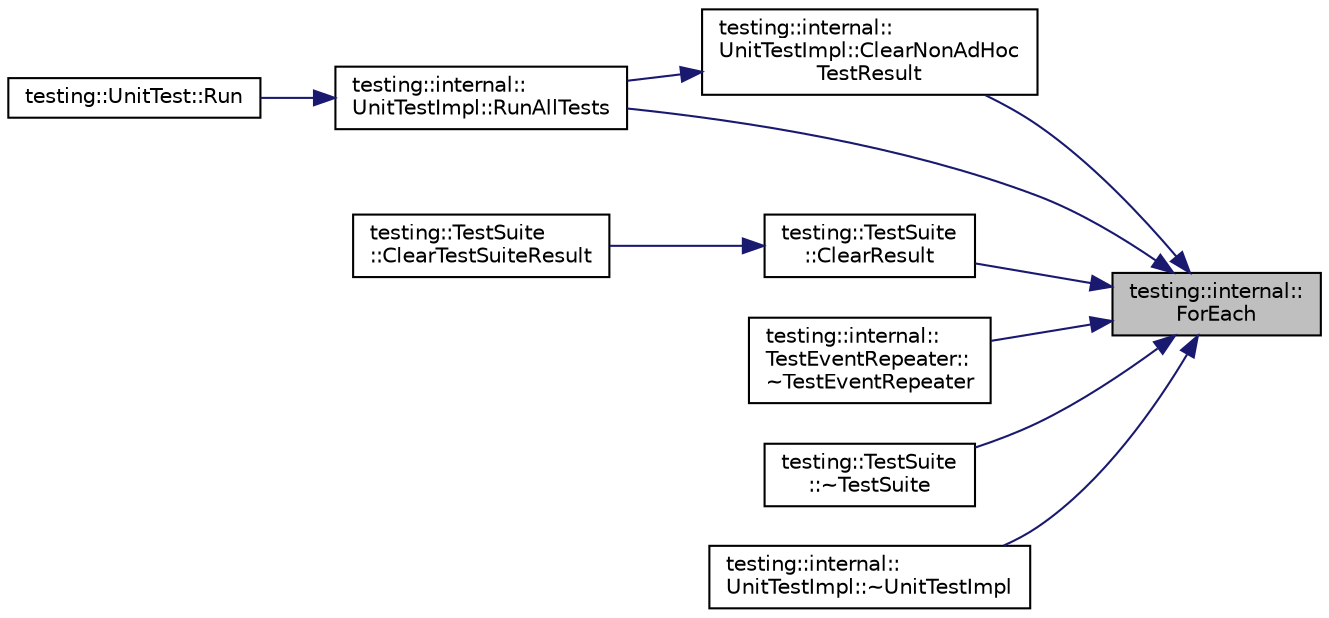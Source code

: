 digraph "testing::internal::ForEach"
{
 // LATEX_PDF_SIZE
  bgcolor="transparent";
  edge [fontname="Helvetica",fontsize="10",labelfontname="Helvetica",labelfontsize="10"];
  node [fontname="Helvetica",fontsize="10",shape=record];
  rankdir="RL";
  Node1 [label="testing::internal::\lForEach",height=0.2,width=0.4,color="black", fillcolor="grey75", style="filled", fontcolor="black",tooltip=" "];
  Node1 -> Node2 [dir="back",color="midnightblue",fontsize="10",style="solid",fontname="Helvetica"];
  Node2 [label="testing::internal::\lUnitTestImpl::ClearNonAdHoc\lTestResult",height=0.2,width=0.4,color="black",URL="$classtesting_1_1internal_1_1UnitTestImpl.html#a96c2a5b23541ef01020c402644563ba1",tooltip=" "];
  Node2 -> Node3 [dir="back",color="midnightblue",fontsize="10",style="solid",fontname="Helvetica"];
  Node3 [label="testing::internal::\lUnitTestImpl::RunAllTests",height=0.2,width=0.4,color="black",URL="$classtesting_1_1internal_1_1UnitTestImpl.html#a1fb6be9971f4768c4136a05aa9e7e375",tooltip=" "];
  Node3 -> Node4 [dir="back",color="midnightblue",fontsize="10",style="solid",fontname="Helvetica"];
  Node4 [label="testing::UnitTest::Run",height=0.2,width=0.4,color="black",URL="$classtesting_1_1UnitTest.html#a2febc800536b44500565f4c423f359d3",tooltip=" "];
  Node1 -> Node5 [dir="back",color="midnightblue",fontsize="10",style="solid",fontname="Helvetica"];
  Node5 [label="testing::TestSuite\l::ClearResult",height=0.2,width=0.4,color="black",URL="$classtesting_1_1TestSuite.html#a87bb26673c51e952e4904afcfa418c51",tooltip=" "];
  Node5 -> Node6 [dir="back",color="midnightblue",fontsize="10",style="solid",fontname="Helvetica"];
  Node6 [label="testing::TestSuite\l::ClearTestSuiteResult",height=0.2,width=0.4,color="black",URL="$classtesting_1_1TestSuite.html#ac369ed8314da7fc6a322c57e5d5537ed",tooltip=" "];
  Node1 -> Node3 [dir="back",color="midnightblue",fontsize="10",style="solid",fontname="Helvetica"];
  Node1 -> Node7 [dir="back",color="midnightblue",fontsize="10",style="solid",fontname="Helvetica"];
  Node7 [label="testing::internal::\lTestEventRepeater::\l~TestEventRepeater",height=0.2,width=0.4,color="black",URL="$classtesting_1_1internal_1_1TestEventRepeater.html#a8cf2d21be2b131177b5926b9e04f0f98",tooltip=" "];
  Node1 -> Node8 [dir="back",color="midnightblue",fontsize="10",style="solid",fontname="Helvetica"];
  Node8 [label="testing::TestSuite\l::~TestSuite",height=0.2,width=0.4,color="black",URL="$classtesting_1_1TestSuite.html#a5e884630add3c01712a3e63bef543c60",tooltip=" "];
  Node1 -> Node9 [dir="back",color="midnightblue",fontsize="10",style="solid",fontname="Helvetica"];
  Node9 [label="testing::internal::\lUnitTestImpl::~UnitTestImpl",height=0.2,width=0.4,color="black",URL="$classtesting_1_1internal_1_1UnitTestImpl.html#ae8bfe40adf9772237ea51299af113575",tooltip=" "];
}
